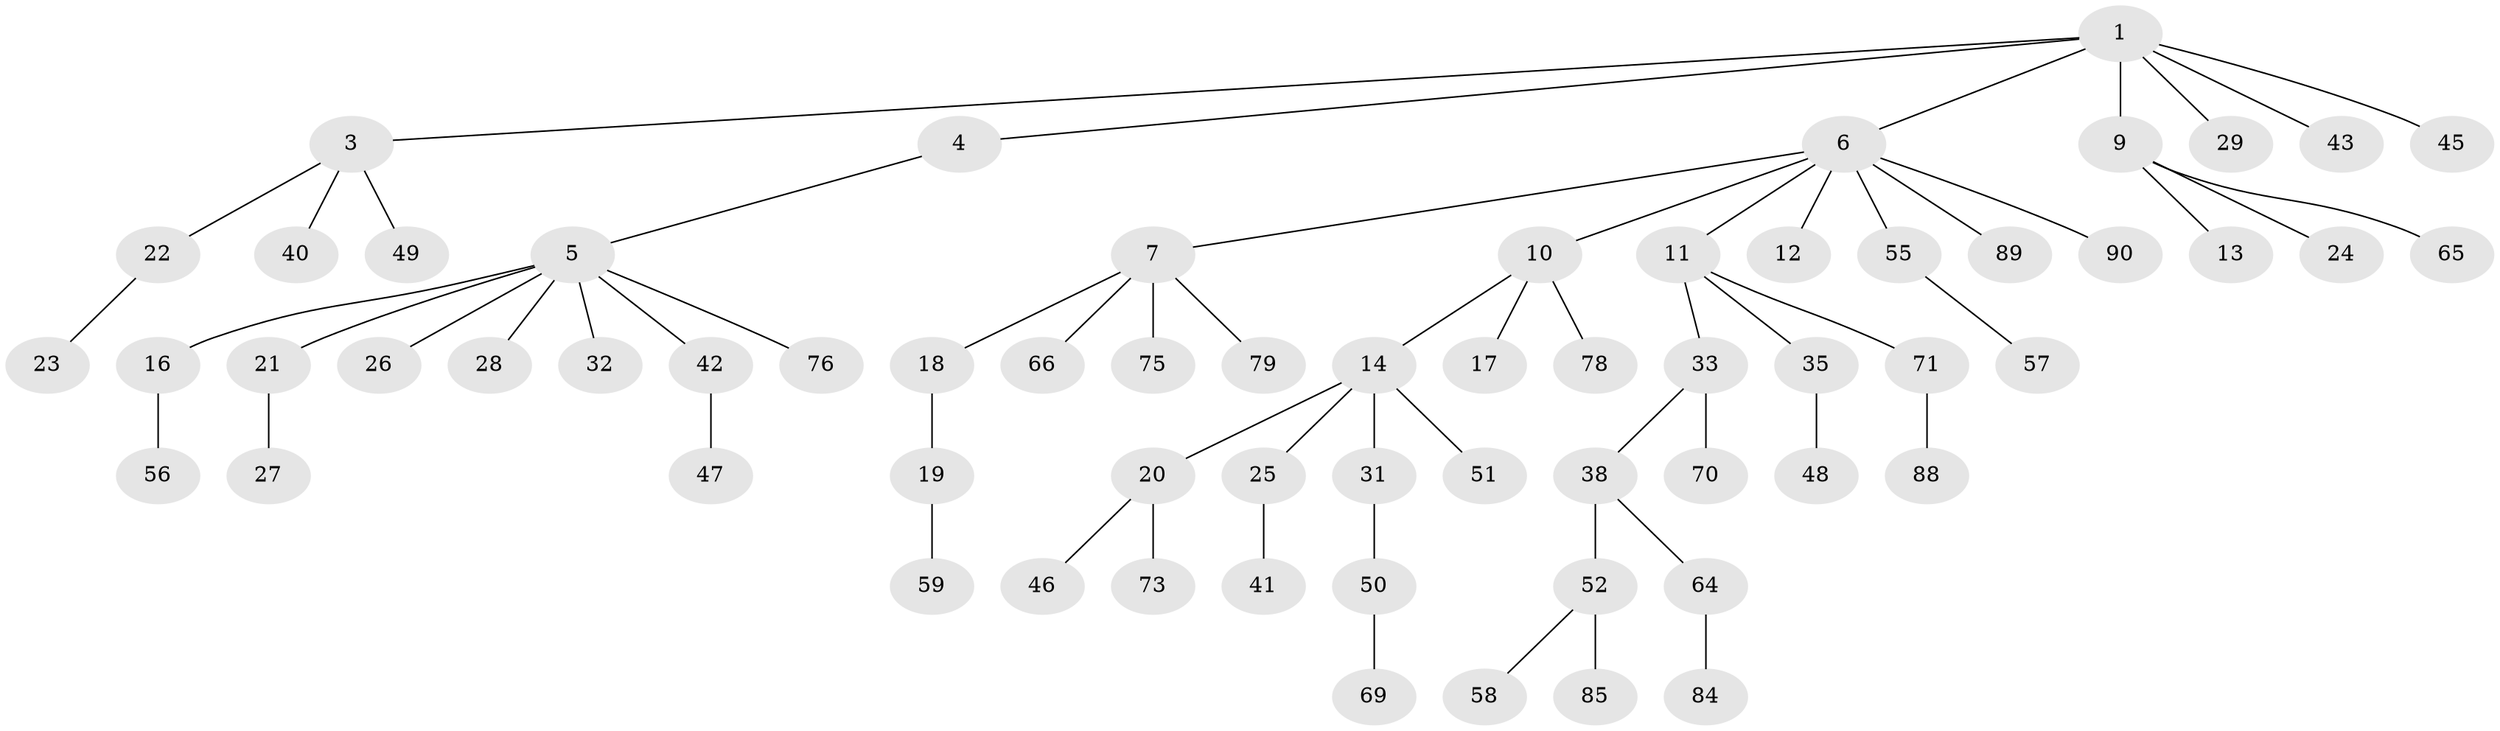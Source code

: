 // original degree distribution, {5: 0.05434782608695652, 4: 0.09782608695652174, 8: 0.010869565217391304, 3: 0.06521739130434782, 2: 0.2608695652173913, 1: 0.5108695652173914}
// Generated by graph-tools (version 1.1) at 2025/19/03/04/25 18:19:15]
// undirected, 64 vertices, 63 edges
graph export_dot {
graph [start="1"]
  node [color=gray90,style=filled];
  1 [super="+2"];
  3 [super="+36"];
  4 [super="+62+87"];
  5;
  6 [super="+8"];
  7 [super="+15"];
  9;
  10;
  11 [super="+34"];
  12 [super="+60+74"];
  13 [super="+61"];
  14;
  16 [super="+37"];
  17 [super="+63+68+30"];
  18;
  19;
  20;
  21;
  22;
  23;
  24 [super="+92"];
  25;
  26;
  27;
  28;
  29;
  31;
  32;
  33 [super="+54+72"];
  35 [super="+39"];
  38;
  40 [super="+44"];
  41 [super="+53"];
  42 [super="+91+67"];
  43;
  45;
  46;
  47;
  48;
  49;
  50;
  51;
  52;
  55;
  56;
  57;
  58;
  59;
  64 [super="+77"];
  65;
  66;
  69;
  70;
  71 [super="+83"];
  73;
  75;
  76;
  78;
  79;
  84;
  85;
  88;
  89;
  90;
  1 -- 3;
  1 -- 4;
  1 -- 29;
  1 -- 43;
  1 -- 45;
  1 -- 9;
  1 -- 6;
  3 -- 22;
  3 -- 49;
  3 -- 40;
  4 -- 5;
  5 -- 16;
  5 -- 21;
  5 -- 26;
  5 -- 28;
  5 -- 32;
  5 -- 42;
  5 -- 76;
  6 -- 7;
  6 -- 10;
  6 -- 11;
  6 -- 55;
  6 -- 89;
  6 -- 90;
  6 -- 12;
  7 -- 66;
  7 -- 79;
  7 -- 18;
  7 -- 75;
  9 -- 13;
  9 -- 24;
  9 -- 65;
  10 -- 14;
  10 -- 17;
  10 -- 78;
  11 -- 33;
  11 -- 35;
  11 -- 71;
  14 -- 20;
  14 -- 25;
  14 -- 31;
  14 -- 51;
  16 -- 56;
  18 -- 19;
  19 -- 59;
  20 -- 46;
  20 -- 73;
  21 -- 27;
  22 -- 23;
  25 -- 41;
  31 -- 50;
  33 -- 38;
  33 -- 70;
  35 -- 48;
  38 -- 52;
  38 -- 64;
  42 -- 47;
  50 -- 69;
  52 -- 58;
  52 -- 85;
  55 -- 57;
  64 -- 84;
  71 -- 88;
}
